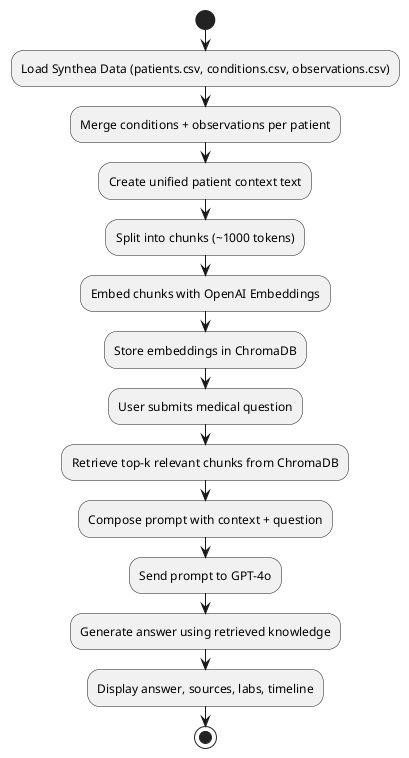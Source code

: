 @startuml
start
:Load Synthea Data (patients.csv, conditions.csv, observations.csv);
:Merge conditions + observations per patient;
:Create unified patient context text;

:Split into chunks (~1000 tokens);
:Embed chunks with OpenAI Embeddings;
:Store embeddings in ChromaDB;

:User submits medical question;
:Retrieve top-k relevant chunks from ChromaDB;
:Compose prompt with context + question;

:Send prompt to GPT-4o;
:Generate answer using retrieved knowledge;

:Display answer, sources, labs, timeline;
stop
@enduml
